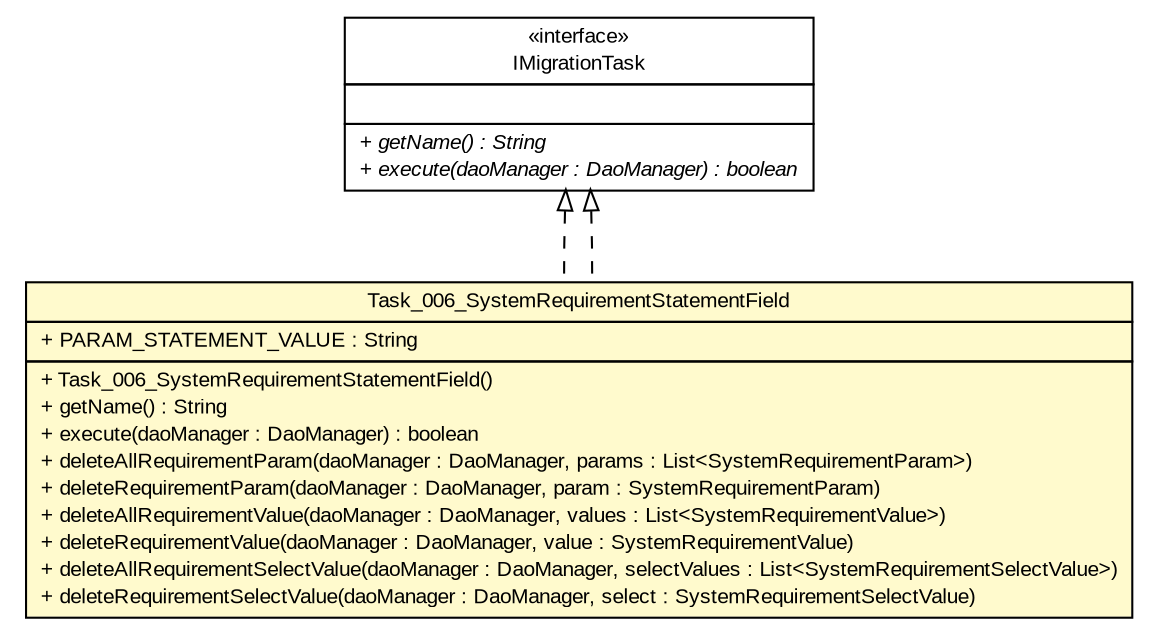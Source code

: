 #!/usr/local/bin/dot
#
# Class diagram 
# Generated by UMLGraph version R5_6-24-gf6e263 (http://www.umlgraph.org/)
#

digraph G {
	edge [fontname="arial",fontsize=10,labelfontname="arial",labelfontsize=10];
	node [fontname="arial",fontsize=10,shape=plaintext];
	nodesep=0.25;
	ranksep=0.5;
	// gov.sandia.cf.dao.migration.IMigrationTask
	c414457 [label=<<table title="gov.sandia.cf.dao.migration.IMigrationTask" border="0" cellborder="1" cellspacing="0" cellpadding="2" port="p" href="../IMigrationTask.html">
		<tr><td><table border="0" cellspacing="0" cellpadding="1">
<tr><td align="center" balign="center"> &#171;interface&#187; </td></tr>
<tr><td align="center" balign="center"> IMigrationTask </td></tr>
		</table></td></tr>
		<tr><td><table border="0" cellspacing="0" cellpadding="1">
<tr><td align="left" balign="left">  </td></tr>
		</table></td></tr>
		<tr><td><table border="0" cellspacing="0" cellpadding="1">
<tr><td align="left" balign="left"><font face="arial italic" point-size="10.0"> + getName() : String </font></td></tr>
<tr><td align="left" balign="left"><font face="arial italic" point-size="10.0"> + execute(daoManager : DaoManager) : boolean </font></td></tr>
		</table></td></tr>
		</table>>, URL="../IMigrationTask.html", fontname="arial", fontcolor="black", fontsize=10.0];
	// gov.sandia.cf.dao.migration.tasks.Task_006_SystemRequirementStatementField
	c414463 [label=<<table title="gov.sandia.cf.dao.migration.tasks.Task_006_SystemRequirementStatementField" border="0" cellborder="1" cellspacing="0" cellpadding="2" port="p" bgcolor="lemonChiffon" href="./Task_006_SystemRequirementStatementField.html">
		<tr><td><table border="0" cellspacing="0" cellpadding="1">
<tr><td align="center" balign="center"> Task_006_SystemRequirementStatementField </td></tr>
		</table></td></tr>
		<tr><td><table border="0" cellspacing="0" cellpadding="1">
<tr><td align="left" balign="left"> + PARAM_STATEMENT_VALUE : String </td></tr>
		</table></td></tr>
		<tr><td><table border="0" cellspacing="0" cellpadding="1">
<tr><td align="left" balign="left"> + Task_006_SystemRequirementStatementField() </td></tr>
<tr><td align="left" balign="left"> + getName() : String </td></tr>
<tr><td align="left" balign="left"> + execute(daoManager : DaoManager) : boolean </td></tr>
<tr><td align="left" balign="left"> + deleteAllRequirementParam(daoManager : DaoManager, params : List&lt;SystemRequirementParam&gt;) </td></tr>
<tr><td align="left" balign="left"> + deleteRequirementParam(daoManager : DaoManager, param : SystemRequirementParam) </td></tr>
<tr><td align="left" balign="left"> + deleteAllRequirementValue(daoManager : DaoManager, values : List&lt;SystemRequirementValue&gt;) </td></tr>
<tr><td align="left" balign="left"> + deleteRequirementValue(daoManager : DaoManager, value : SystemRequirementValue) </td></tr>
<tr><td align="left" balign="left"> + deleteAllRequirementSelectValue(daoManager : DaoManager, selectValues : List&lt;SystemRequirementSelectValue&gt;) </td></tr>
<tr><td align="left" balign="left"> + deleteRequirementSelectValue(daoManager : DaoManager, select : SystemRequirementSelectValue) </td></tr>
		</table></td></tr>
		</table>>, URL="./Task_006_SystemRequirementStatementField.html", fontname="arial", fontcolor="black", fontsize=10.0];
	//gov.sandia.cf.dao.migration.tasks.Task_006_SystemRequirementStatementField implements gov.sandia.cf.dao.migration.IMigrationTask
	c414457:p -> c414463:p [dir=back,arrowtail=empty,style=dashed];
	//gov.sandia.cf.dao.migration.tasks.Task_006_SystemRequirementStatementField implements gov.sandia.cf.dao.migration.IMigrationTask
	c414457:p -> c414463:p [dir=back,arrowtail=empty,style=dashed];
}

